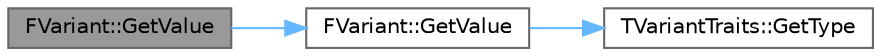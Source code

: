 digraph "FVariant::GetValue"
{
 // INTERACTIVE_SVG=YES
 // LATEX_PDF_SIZE
  bgcolor="transparent";
  edge [fontname=Helvetica,fontsize=10,labelfontname=Helvetica,labelfontsize=10];
  node [fontname=Helvetica,fontsize=10,shape=box,height=0.2,width=0.4];
  rankdir="LR";
  Node1 [id="Node000001",label="FVariant::GetValue",height=0.2,width=0.4,color="gray40", fillcolor="grey60", style="filled", fontcolor="black",tooltip="Gets the stored value for byte arrays."];
  Node1 -> Node2 [id="edge1_Node000001_Node000002",color="steelblue1",style="solid",tooltip=" "];
  Node2 [id="Node000002",label="FVariant::GetValue",height=0.2,width=0.4,color="grey40", fillcolor="white", style="filled",URL="$d5/d94/classFVariant.html#afa72f7777366f558765b1f9decc99dab",tooltip="Gets the stored value."];
  Node2 -> Node3 [id="edge2_Node000002_Node000003",color="steelblue1",style="solid",tooltip=" "];
  Node3 [id="Node000003",label="TVariantTraits::GetType",height=0.2,width=0.4,color="grey40", fillcolor="white", style="filled",URL="$d0/d4f/structTVariantTraits.html#ad74890d5b03917d06cd88eaa6d4d8415",tooltip=" "];
}
